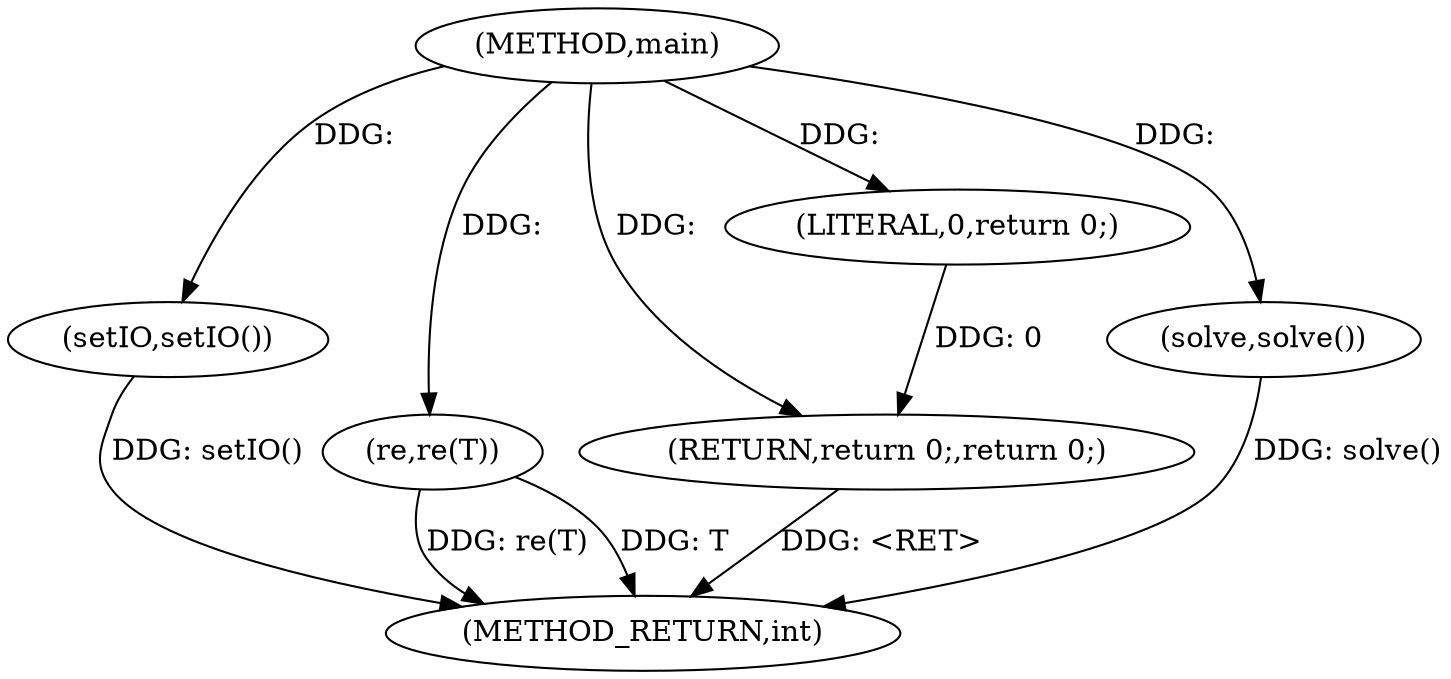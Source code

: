 digraph "main" {  
"1000467" [label = "(METHOD,main)" ]
"1000477" [label = "(METHOD_RETURN,int)" ]
"1000469" [label = "(setIO,setIO())" ]
"1000471" [label = "(re,re(T))" ]
"1000475" [label = "(RETURN,return 0;,return 0;)" ]
"1000474" [label = "(solve,solve())" ]
"1000476" [label = "(LITERAL,0,return 0;)" ]
  "1000475" -> "1000477"  [ label = "DDG: <RET>"] 
  "1000469" -> "1000477"  [ label = "DDG: setIO()"] 
  "1000471" -> "1000477"  [ label = "DDG: T"] 
  "1000471" -> "1000477"  [ label = "DDG: re(T)"] 
  "1000474" -> "1000477"  [ label = "DDG: solve()"] 
  "1000467" -> "1000469"  [ label = "DDG: "] 
  "1000476" -> "1000475"  [ label = "DDG: 0"] 
  "1000467" -> "1000475"  [ label = "DDG: "] 
  "1000467" -> "1000471"  [ label = "DDG: "] 
  "1000467" -> "1000474"  [ label = "DDG: "] 
  "1000467" -> "1000476"  [ label = "DDG: "] 
}
